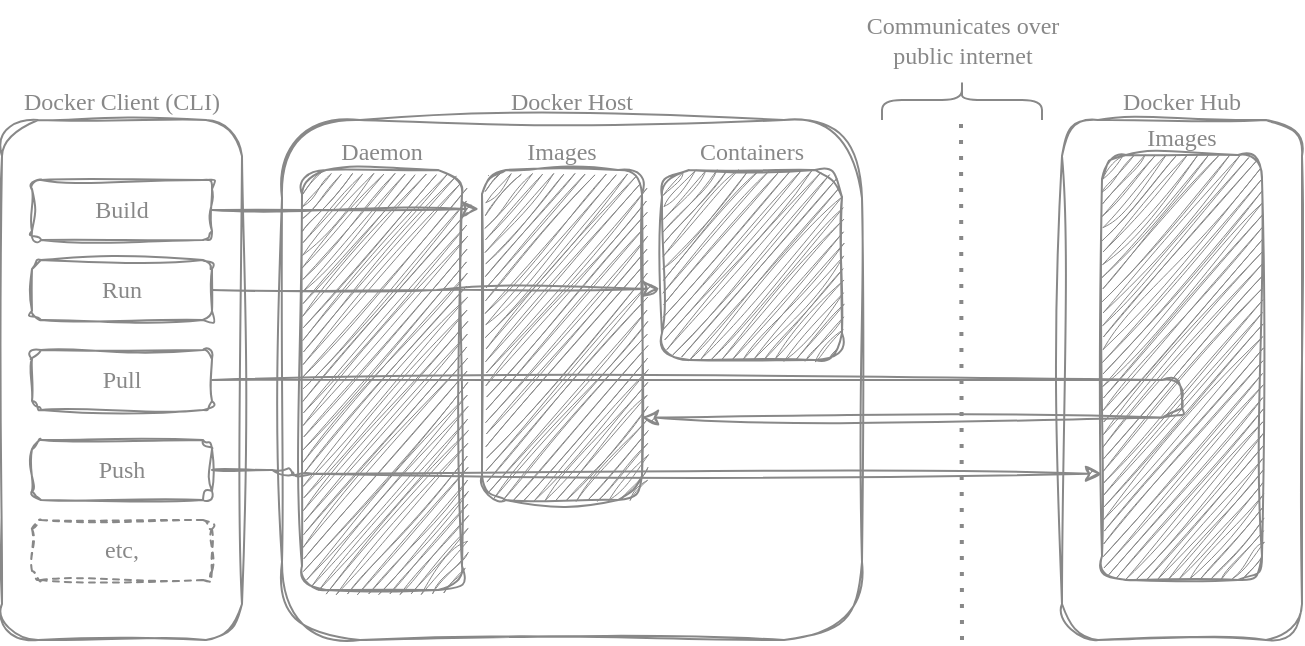 <mxfile version="21.2.8" type="device">
  <diagram name="Page-1" id="W4vNGyYaI7FxQCOn36wm">
    <mxGraphModel dx="956" dy="621" grid="1" gridSize="10" guides="1" tooltips="1" connect="1" arrows="1" fold="1" page="1" pageScale="1" pageWidth="850" pageHeight="1100" math="0" shadow="0">
      <root>
        <mxCell id="0" />
        <mxCell id="1" parent="0" />
        <mxCell id="eiCj1fGub0zI8uFPpaJ1-1" value="Docker Client (CLI)" style="rounded=1;whiteSpace=wrap;html=1;labelPosition=center;verticalLabelPosition=top;align=center;verticalAlign=bottom;fillColor=none;fontFamily=Verdana;sketch=1;curveFitting=1;jiggle=2;strokeColor=#888888;fontColor=#888888;" parent="1" vertex="1">
          <mxGeometry x="120" y="170" width="120" height="260" as="geometry" />
        </mxCell>
        <mxCell id="eiCj1fGub0zI8uFPpaJ1-2" value="Docker Host" style="rounded=1;whiteSpace=wrap;html=1;labelPosition=center;verticalLabelPosition=top;align=center;verticalAlign=bottom;fillColor=none;fontFamily=Verdana;sketch=1;curveFitting=1;jiggle=2;strokeColor=#888888;fontColor=#888888;" parent="1" vertex="1">
          <mxGeometry x="260" y="170" width="290" height="260" as="geometry" />
        </mxCell>
        <mxCell id="eiCj1fGub0zI8uFPpaJ1-3" value="Docker Hub" style="rounded=1;whiteSpace=wrap;html=1;labelPosition=center;verticalLabelPosition=top;align=center;verticalAlign=bottom;fillColor=none;fontFamily=Verdana;sketch=1;curveFitting=1;jiggle=2;strokeColor=#888888;fontColor=#888888;" parent="1" vertex="1">
          <mxGeometry x="650" y="170" width="120" height="260" as="geometry" />
        </mxCell>
        <mxCell id="GARBAzdv9NtNetveAKvq-11" style="edgeStyle=orthogonalEdgeStyle;orthogonalLoop=1;jettySize=auto;html=1;exitX=1;exitY=0.5;exitDx=0;exitDy=0;entryX=-0.02;entryY=0.118;entryDx=0;entryDy=0;entryPerimeter=0;curved=1;sketch=1;curveFitting=1;jiggle=2;strokeColor=#888888;fontColor=#888888;" edge="1" parent="1" source="eiCj1fGub0zI8uFPpaJ1-4" target="eiCj1fGub0zI8uFPpaJ1-14">
          <mxGeometry relative="1" as="geometry" />
        </mxCell>
        <mxCell id="eiCj1fGub0zI8uFPpaJ1-4" value="Build" style="rounded=1;whiteSpace=wrap;html=1;fillColor=none;fontFamily=Verdana;sketch=1;curveFitting=1;jiggle=2;strokeColor=#888888;fontColor=#888888;" parent="1" vertex="1">
          <mxGeometry x="135" y="200" width="90" height="30" as="geometry" />
        </mxCell>
        <mxCell id="GARBAzdv9NtNetveAKvq-12" style="edgeStyle=orthogonalEdgeStyle;rounded=0;orthogonalLoop=1;jettySize=auto;html=1;exitX=1;exitY=0.5;exitDx=0;exitDy=0;entryX=-0.013;entryY=0.625;entryDx=0;entryDy=0;entryPerimeter=0;sketch=1;curveFitting=1;jiggle=2;strokeColor=#888888;fontColor=#888888;" edge="1" parent="1" source="eiCj1fGub0zI8uFPpaJ1-6" target="eiCj1fGub0zI8uFPpaJ1-15">
          <mxGeometry relative="1" as="geometry" />
        </mxCell>
        <mxCell id="eiCj1fGub0zI8uFPpaJ1-6" value="Run" style="rounded=1;whiteSpace=wrap;html=1;fillColor=none;fontFamily=Verdana;sketch=1;curveFitting=1;jiggle=2;strokeColor=#888888;fontColor=#888888;" parent="1" vertex="1">
          <mxGeometry x="135" y="240" width="90" height="30" as="geometry" />
        </mxCell>
        <mxCell id="GARBAzdv9NtNetveAKvq-17" style="edgeStyle=orthogonalEdgeStyle;rounded=1;orthogonalLoop=1;jettySize=auto;html=1;exitX=1;exitY=0.5;exitDx=0;exitDy=0;entryX=1;entryY=0.75;entryDx=0;entryDy=0;sketch=1;curveFitting=1;jiggle=2;strokeColor=#888888;fontColor=#888888;" edge="1" parent="1" source="eiCj1fGub0zI8uFPpaJ1-7" target="eiCj1fGub0zI8uFPpaJ1-14">
          <mxGeometry relative="1" as="geometry">
            <Array as="points">
              <mxPoint x="710" y="300" />
              <mxPoint x="710" y="319" />
            </Array>
          </mxGeometry>
        </mxCell>
        <mxCell id="eiCj1fGub0zI8uFPpaJ1-7" value="Pull" style="rounded=1;whiteSpace=wrap;html=1;fillColor=none;fontFamily=Verdana;sketch=1;curveFitting=1;jiggle=2;strokeColor=#888888;fontColor=#888888;" parent="1" vertex="1">
          <mxGeometry x="135" y="285" width="90" height="30" as="geometry" />
        </mxCell>
        <mxCell id="GARBAzdv9NtNetveAKvq-18" style="edgeStyle=orthogonalEdgeStyle;rounded=1;orthogonalLoop=1;jettySize=auto;html=1;exitX=1;exitY=0.5;exitDx=0;exitDy=0;entryX=0;entryY=0.75;entryDx=0;entryDy=0;sketch=1;curveFitting=1;jiggle=2;strokeColor=#888888;fontColor=#888888;" edge="1" parent="1" source="eiCj1fGub0zI8uFPpaJ1-8" target="eiCj1fGub0zI8uFPpaJ1-17">
          <mxGeometry relative="1" as="geometry">
            <Array as="points">
              <mxPoint x="265" y="347" />
            </Array>
          </mxGeometry>
        </mxCell>
        <mxCell id="eiCj1fGub0zI8uFPpaJ1-8" value="Push" style="rounded=1;whiteSpace=wrap;html=1;fillColor=none;fontFamily=Verdana;sketch=1;curveFitting=1;jiggle=2;strokeColor=#888888;fontColor=#888888;" parent="1" vertex="1">
          <mxGeometry x="135" y="330" width="90" height="30" as="geometry" />
        </mxCell>
        <mxCell id="eiCj1fGub0zI8uFPpaJ1-9" value="etc," style="rounded=1;whiteSpace=wrap;html=1;fillColor=none;dashed=1;fontFamily=Verdana;sketch=1;curveFitting=1;jiggle=2;strokeColor=#888888;fontColor=#888888;" parent="1" vertex="1">
          <mxGeometry x="135" y="370" width="90" height="30" as="geometry" />
        </mxCell>
        <mxCell id="eiCj1fGub0zI8uFPpaJ1-13" value="Daemon" style="rounded=1;whiteSpace=wrap;html=1;fillColor=#888888;fontFamily=Verdana;sketch=1;curveFitting=1;jiggle=2;labelPosition=center;verticalLabelPosition=top;align=center;verticalAlign=bottom;strokeColor=#888888;fontColor=#888888;" parent="1" vertex="1">
          <mxGeometry x="270" y="195" width="80" height="210" as="geometry" />
        </mxCell>
        <mxCell id="eiCj1fGub0zI8uFPpaJ1-14" value="Images" style="rounded=1;whiteSpace=wrap;html=1;fillColor=#888888;fontFamily=Verdana;sketch=1;curveFitting=1;jiggle=2;labelPosition=center;verticalLabelPosition=top;align=center;verticalAlign=bottom;strokeColor=#888888;fontColor=#888888;" parent="1" vertex="1">
          <mxGeometry x="360" y="195" width="80" height="165" as="geometry" />
        </mxCell>
        <mxCell id="eiCj1fGub0zI8uFPpaJ1-15" value="Containers" style="rounded=1;whiteSpace=wrap;html=1;fillColor=#888888;fontFamily=Verdana;sketch=1;curveFitting=1;jiggle=2;labelPosition=center;verticalLabelPosition=top;align=center;verticalAlign=bottom;strokeColor=#888888;fontColor=#888888;" parent="1" vertex="1">
          <mxGeometry x="450" y="195" width="90" height="95" as="geometry" />
        </mxCell>
        <mxCell id="eiCj1fGub0zI8uFPpaJ1-17" value="Images" style="rounded=1;whiteSpace=wrap;html=1;fillColor=#888888;fontFamily=Verdana;sketch=1;curveFitting=1;jiggle=2;labelPosition=center;verticalLabelPosition=top;align=center;verticalAlign=bottom;strokeColor=#888888;fontColor=#888888;" parent="1" vertex="1">
          <mxGeometry x="670" y="187.5" width="80" height="212.5" as="geometry" />
        </mxCell>
        <mxCell id="GARBAzdv9NtNetveAKvq-19" value="" style="shape=curlyBracket;whiteSpace=wrap;html=1;rounded=1;flipH=1;labelPosition=right;verticalLabelPosition=middle;align=left;verticalAlign=middle;direction=south;strokeColor=#888888;fontColor=#888888;" vertex="1" parent="1">
          <mxGeometry x="560" y="150" width="80" height="20" as="geometry" />
        </mxCell>
        <mxCell id="GARBAzdv9NtNetveAKvq-21" value="" style="endArrow=none;dashed=1;html=1;dashPattern=1 3;strokeWidth=2;rounded=0;strokeColor=#888888;fontColor=#888888;" edge="1" parent="1">
          <mxGeometry width="50" height="50" relative="1" as="geometry">
            <mxPoint x="600" y="430" as="sourcePoint" />
            <mxPoint x="599.5" y="170" as="targetPoint" />
          </mxGeometry>
        </mxCell>
        <mxCell id="GARBAzdv9NtNetveAKvq-22" value="Communicates over&lt;br&gt;public internet" style="text;html=1;align=center;verticalAlign=middle;resizable=0;points=[];autosize=1;strokeColor=none;fillColor=none;fontFamily=Verdana;fontColor=#888888;" vertex="1" parent="1">
          <mxGeometry x="530" y="110" width="140" height="40" as="geometry" />
        </mxCell>
      </root>
    </mxGraphModel>
  </diagram>
</mxfile>
